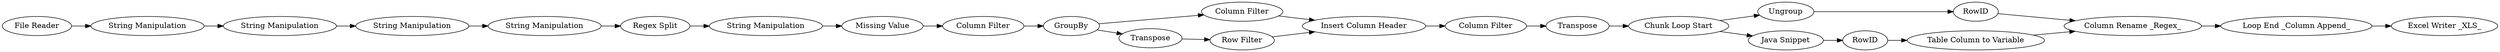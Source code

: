 digraph {
	"-345910313454234938_26" [label="Column Rename _Regex_"]
	"-4292831978828482167_13" [label="Column Filter"]
	"-345910313454234938_24" [label=RowID]
	"3295794971561356469_11" [label="Column Filter"]
	"-4292831978828482167_2" [label="File Reader"]
	"3295794971561356469_10" [label="Insert Column Header"]
	"3295794971561356469_12" [label="Row Filter"]
	"-345910313454234938_18" [label=Ungroup]
	"3295794971561356469_16" [label="String Manipulation"]
	"3295794971561356469_6" [label="Column Filter"]
	"3295794971561356469_13" [label="String Manipulation"]
	"3295794971561356469_17" [label="String Manipulation"]
	"-345910313454234938_19" [label="Loop End _Column Append_"]
	"3295794971561356469_5" [label="Missing Value"]
	"-345910313454234938_21" [label="Java Snippet"]
	"3295794971561356469_8" [label=Transpose]
	"-345910313454234938_17" [label="Chunk Loop Start"]
	"3295794971561356469_14" [label="String Manipulation"]
	"-4292831978828482167_16" [label="Excel Writer _XLS_"]
	"-345910313454234938_22" [label="Table Column to Variable"]
	"-345910313454234938_14" [label=Transpose]
	"-345910313454234938_23" [label=RowID]
	"3295794971561356469_7" [label=GroupBy]
	"3295794971561356469_15" [label="String Manipulation"]
	"3295794971561356469_4" [label="Regex Split"]
	"3295794971561356469_12" -> "3295794971561356469_10"
	"3295794971561356469_11" -> "3295794971561356469_10"
	"3295794971561356469_16" -> "3295794971561356469_5"
	"3295794971561356469_4" -> "3295794971561356469_16"
	"3295794971561356469_7" -> "3295794971561356469_8"
	"3295794971561356469_13" -> "3295794971561356469_14"
	"-345910313454234938_19" -> "-4292831978828482167_16"
	"-345910313454234938_22" -> "-345910313454234938_26"
	"3295794971561356469_10" -> "-4292831978828482167_13"
	"-345910313454234938_14" -> "-345910313454234938_17"
	"-345910313454234938_24" -> "-345910313454234938_26"
	"-345910313454234938_21" -> "-345910313454234938_23"
	"3295794971561356469_6" -> "3295794971561356469_7"
	"-345910313454234938_26" -> "-345910313454234938_19"
	"3295794971561356469_15" -> "3295794971561356469_17"
	"3295794971561356469_7" -> "3295794971561356469_11"
	"3295794971561356469_17" -> "3295794971561356469_4"
	"3295794971561356469_14" -> "3295794971561356469_15"
	"-345910313454234938_18" -> "-345910313454234938_24"
	"3295794971561356469_5" -> "3295794971561356469_6"
	"-4292831978828482167_13" -> "-345910313454234938_14"
	"-345910313454234938_23" -> "-345910313454234938_22"
	"3295794971561356469_8" -> "3295794971561356469_12"
	"-345910313454234938_17" -> "-345910313454234938_18"
	"-345910313454234938_17" -> "-345910313454234938_21"
	"-4292831978828482167_2" -> "3295794971561356469_13"
	rankdir=LR
}
